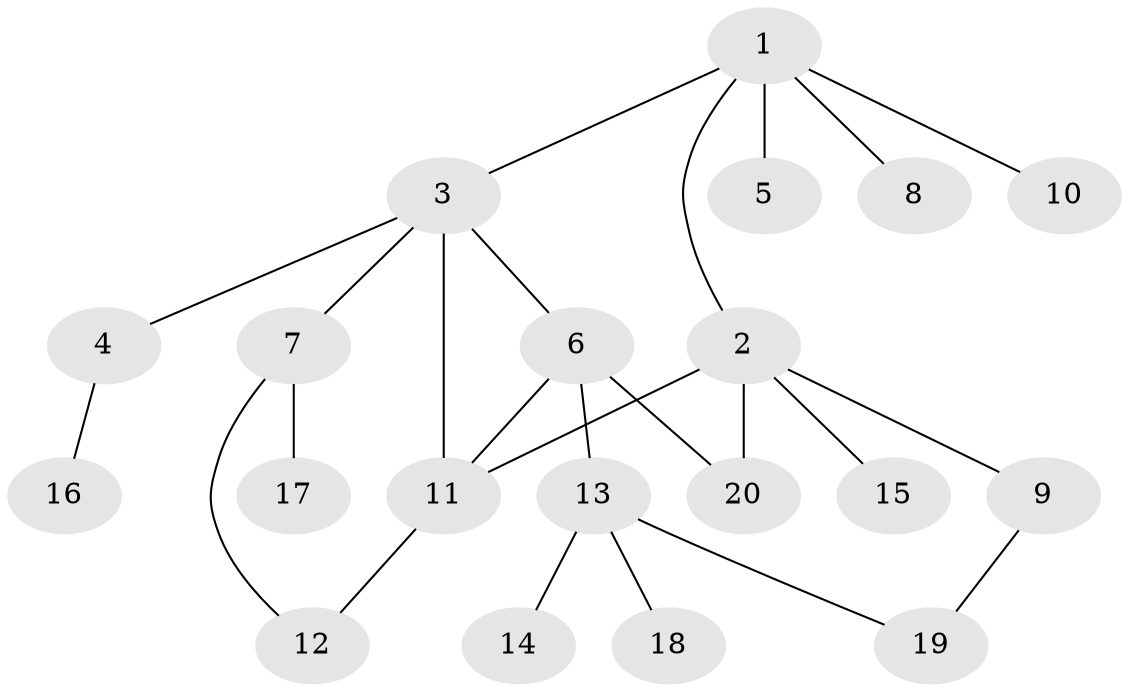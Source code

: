 // Generated by graph-tools (version 1.1) at 2025/46/02/15/25 05:46:28]
// undirected, 20 vertices, 24 edges
graph export_dot {
graph [start="1"]
  node [color=gray90,style=filled];
  1;
  2;
  3;
  4;
  5;
  6;
  7;
  8;
  9;
  10;
  11;
  12;
  13;
  14;
  15;
  16;
  17;
  18;
  19;
  20;
  1 -- 2;
  1 -- 3;
  1 -- 5;
  1 -- 8;
  1 -- 10;
  2 -- 9;
  2 -- 11;
  2 -- 15;
  2 -- 20;
  3 -- 4;
  3 -- 6;
  3 -- 7;
  3 -- 11;
  4 -- 16;
  6 -- 11;
  6 -- 13;
  6 -- 20;
  7 -- 12;
  7 -- 17;
  9 -- 19;
  11 -- 12;
  13 -- 14;
  13 -- 18;
  13 -- 19;
}
